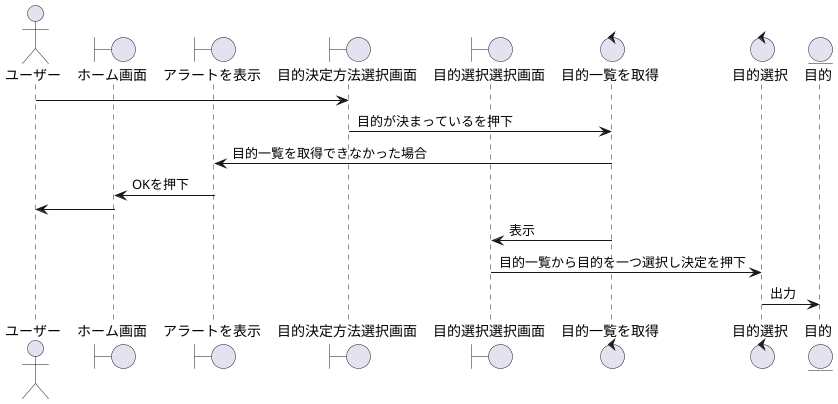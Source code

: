 @startuml

actor ユーザー

boundary ホーム画面
boundary アラートを表示
boundary 目的決定方法選択画面
boundary 目的選択選択画面

control 目的一覧を取得
control 目的選択

entity 目的

ユーザー -> 目的決定方法選択画面
目的決定方法選択画面 -> 目的一覧を取得 : 目的が決まっているを押下
目的一覧を取得 -> アラートを表示 : 目的一覧を取得できなかった場合
アラートを表示 -> ホーム画面 : OKを押下
ホーム画面 -> ユーザー
目的一覧を取得 -> 目的選択選択画面 : 表示
目的選択選択画面 -> 目的選択 : 目的一覧から目的を一つ選択し決定を押下
目的選択 -> 目的 : 出力

@enduml
